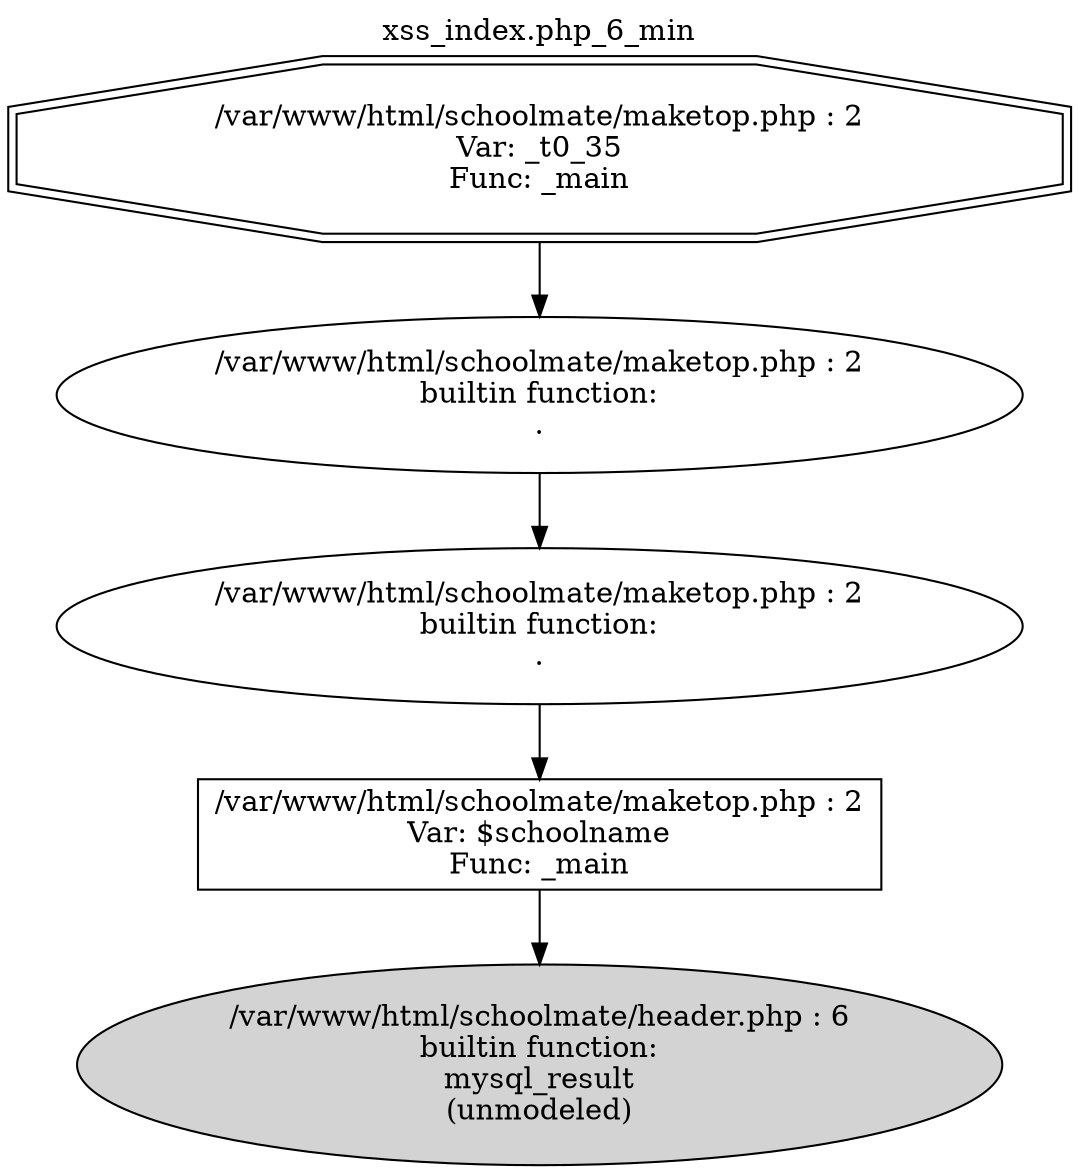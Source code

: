 digraph cfg {
  label="xss_index.php_6_min";
  labelloc=t;
  n1 [shape=doubleoctagon, label="/var/www/html/schoolmate/maketop.php : 2\nVar: _t0_35\nFunc: _main\n"];
  n2 [shape=ellipse, label="/var/www/html/schoolmate/maketop.php : 2\nbuiltin function:\n.\n"];
  n3 [shape=ellipse, label="/var/www/html/schoolmate/maketop.php : 2\nbuiltin function:\n.\n"];
  n4 [shape=box, label="/var/www/html/schoolmate/maketop.php : 2\nVar: $schoolname\nFunc: _main\n"];
  n5 [shape=ellipse, label="/var/www/html/schoolmate/header.php : 6\nbuiltin function:\nmysql_result\n(unmodeled)\n",style=filled];
  n1 -> n2;
  n2 -> n3;
  n3 -> n4;
  n4 -> n5;
}
